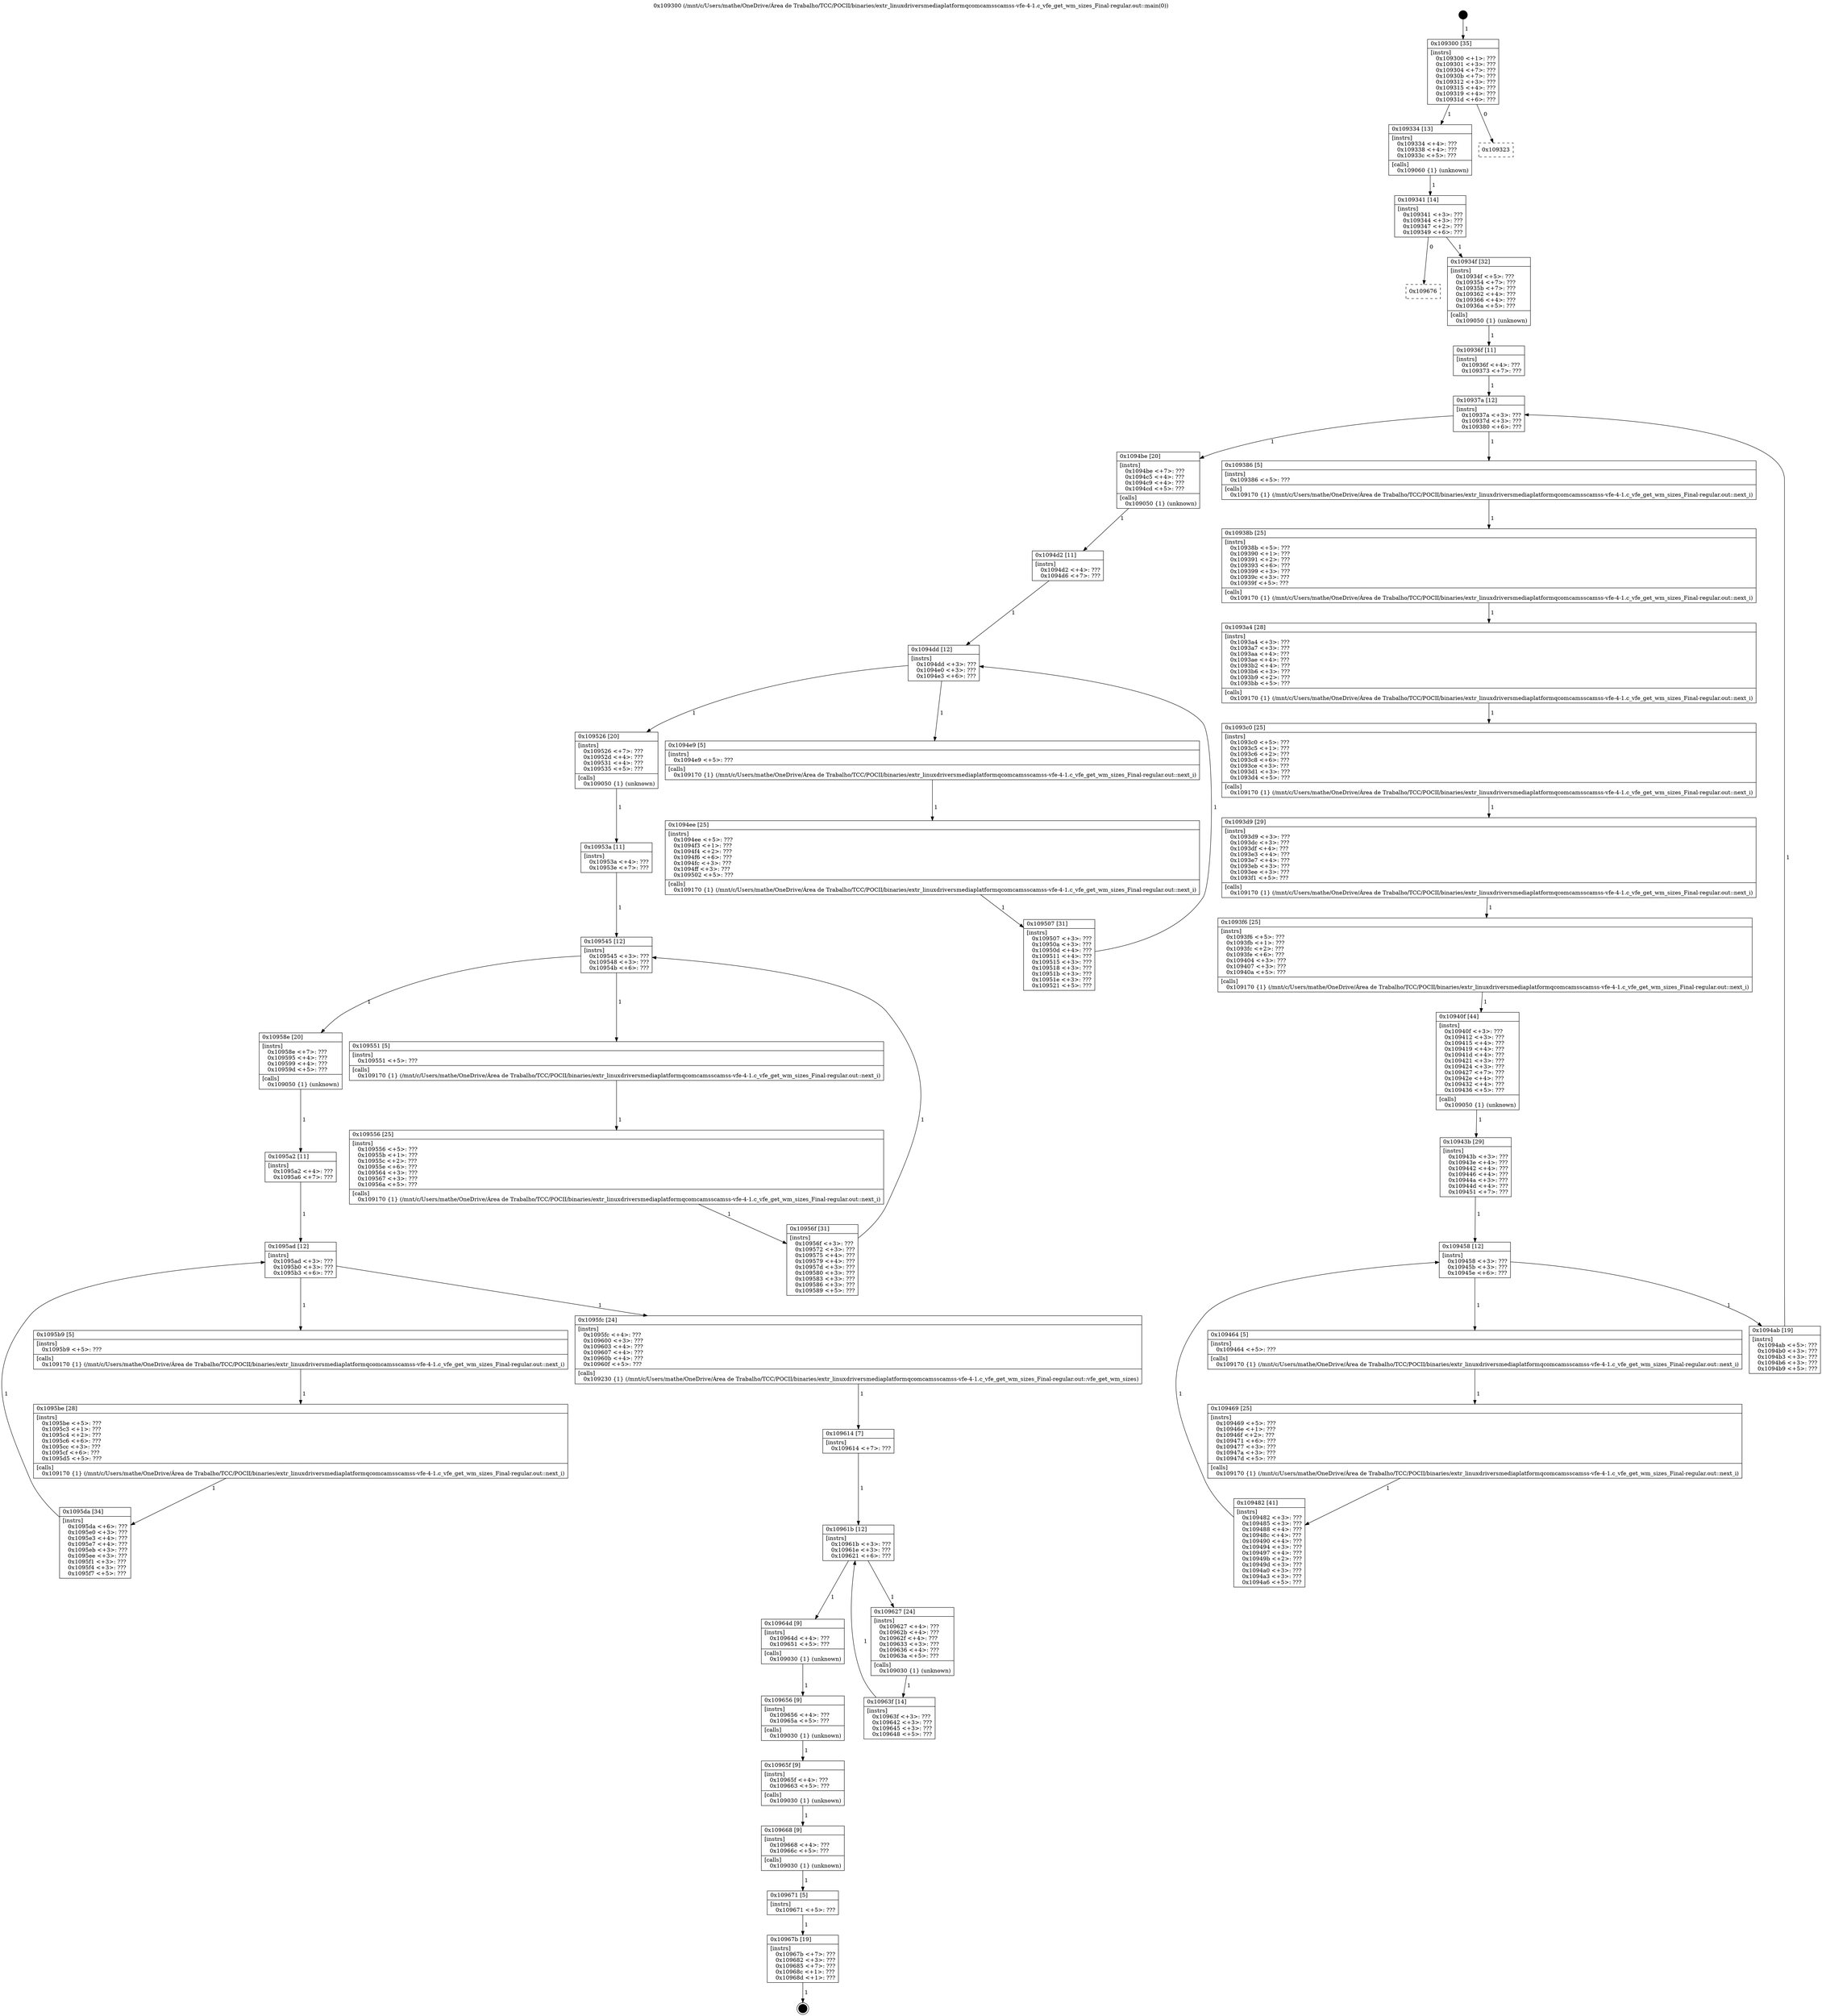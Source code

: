 digraph "0x109300" {
  label = "0x109300 (/mnt/c/Users/mathe/OneDrive/Área de Trabalho/TCC/POCII/binaries/extr_linuxdriversmediaplatformqcomcamsscamss-vfe-4-1.c_vfe_get_wm_sizes_Final-regular.out::main(0))"
  labelloc = "t"
  node[shape=record]

  Entry [label="",width=0.3,height=0.3,shape=circle,fillcolor=black,style=filled]
  "0x109300" [label="{
     0x109300 [35]\l
     | [instrs]\l
     &nbsp;&nbsp;0x109300 \<+1\>: ???\l
     &nbsp;&nbsp;0x109301 \<+3\>: ???\l
     &nbsp;&nbsp;0x109304 \<+7\>: ???\l
     &nbsp;&nbsp;0x10930b \<+7\>: ???\l
     &nbsp;&nbsp;0x109312 \<+3\>: ???\l
     &nbsp;&nbsp;0x109315 \<+4\>: ???\l
     &nbsp;&nbsp;0x109319 \<+4\>: ???\l
     &nbsp;&nbsp;0x10931d \<+6\>: ???\l
  }"]
  "0x109334" [label="{
     0x109334 [13]\l
     | [instrs]\l
     &nbsp;&nbsp;0x109334 \<+4\>: ???\l
     &nbsp;&nbsp;0x109338 \<+4\>: ???\l
     &nbsp;&nbsp;0x10933c \<+5\>: ???\l
     | [calls]\l
     &nbsp;&nbsp;0x109060 \{1\} (unknown)\l
  }"]
  "0x109323" [label="{
     0x109323\l
  }", style=dashed]
  "0x109341" [label="{
     0x109341 [14]\l
     | [instrs]\l
     &nbsp;&nbsp;0x109341 \<+3\>: ???\l
     &nbsp;&nbsp;0x109344 \<+3\>: ???\l
     &nbsp;&nbsp;0x109347 \<+2\>: ???\l
     &nbsp;&nbsp;0x109349 \<+6\>: ???\l
  }"]
  "0x109676" [label="{
     0x109676\l
  }", style=dashed]
  "0x10934f" [label="{
     0x10934f [32]\l
     | [instrs]\l
     &nbsp;&nbsp;0x10934f \<+5\>: ???\l
     &nbsp;&nbsp;0x109354 \<+7\>: ???\l
     &nbsp;&nbsp;0x10935b \<+7\>: ???\l
     &nbsp;&nbsp;0x109362 \<+4\>: ???\l
     &nbsp;&nbsp;0x109366 \<+4\>: ???\l
     &nbsp;&nbsp;0x10936a \<+5\>: ???\l
     | [calls]\l
     &nbsp;&nbsp;0x109050 \{1\} (unknown)\l
  }"]
  Exit [label="",width=0.3,height=0.3,shape=circle,fillcolor=black,style=filled,peripheries=2]
  "0x10937a" [label="{
     0x10937a [12]\l
     | [instrs]\l
     &nbsp;&nbsp;0x10937a \<+3\>: ???\l
     &nbsp;&nbsp;0x10937d \<+3\>: ???\l
     &nbsp;&nbsp;0x109380 \<+6\>: ???\l
  }"]
  "0x1094be" [label="{
     0x1094be [20]\l
     | [instrs]\l
     &nbsp;&nbsp;0x1094be \<+7\>: ???\l
     &nbsp;&nbsp;0x1094c5 \<+4\>: ???\l
     &nbsp;&nbsp;0x1094c9 \<+4\>: ???\l
     &nbsp;&nbsp;0x1094cd \<+5\>: ???\l
     | [calls]\l
     &nbsp;&nbsp;0x109050 \{1\} (unknown)\l
  }"]
  "0x109386" [label="{
     0x109386 [5]\l
     | [instrs]\l
     &nbsp;&nbsp;0x109386 \<+5\>: ???\l
     | [calls]\l
     &nbsp;&nbsp;0x109170 \{1\} (/mnt/c/Users/mathe/OneDrive/Área de Trabalho/TCC/POCII/binaries/extr_linuxdriversmediaplatformqcomcamsscamss-vfe-4-1.c_vfe_get_wm_sizes_Final-regular.out::next_i)\l
  }"]
  "0x10938b" [label="{
     0x10938b [25]\l
     | [instrs]\l
     &nbsp;&nbsp;0x10938b \<+5\>: ???\l
     &nbsp;&nbsp;0x109390 \<+1\>: ???\l
     &nbsp;&nbsp;0x109391 \<+2\>: ???\l
     &nbsp;&nbsp;0x109393 \<+6\>: ???\l
     &nbsp;&nbsp;0x109399 \<+3\>: ???\l
     &nbsp;&nbsp;0x10939c \<+3\>: ???\l
     &nbsp;&nbsp;0x10939f \<+5\>: ???\l
     | [calls]\l
     &nbsp;&nbsp;0x109170 \{1\} (/mnt/c/Users/mathe/OneDrive/Área de Trabalho/TCC/POCII/binaries/extr_linuxdriversmediaplatformqcomcamsscamss-vfe-4-1.c_vfe_get_wm_sizes_Final-regular.out::next_i)\l
  }"]
  "0x1093a4" [label="{
     0x1093a4 [28]\l
     | [instrs]\l
     &nbsp;&nbsp;0x1093a4 \<+3\>: ???\l
     &nbsp;&nbsp;0x1093a7 \<+3\>: ???\l
     &nbsp;&nbsp;0x1093aa \<+4\>: ???\l
     &nbsp;&nbsp;0x1093ae \<+4\>: ???\l
     &nbsp;&nbsp;0x1093b2 \<+4\>: ???\l
     &nbsp;&nbsp;0x1093b6 \<+3\>: ???\l
     &nbsp;&nbsp;0x1093b9 \<+2\>: ???\l
     &nbsp;&nbsp;0x1093bb \<+5\>: ???\l
     | [calls]\l
     &nbsp;&nbsp;0x109170 \{1\} (/mnt/c/Users/mathe/OneDrive/Área de Trabalho/TCC/POCII/binaries/extr_linuxdriversmediaplatformqcomcamsscamss-vfe-4-1.c_vfe_get_wm_sizes_Final-regular.out::next_i)\l
  }"]
  "0x1093c0" [label="{
     0x1093c0 [25]\l
     | [instrs]\l
     &nbsp;&nbsp;0x1093c0 \<+5\>: ???\l
     &nbsp;&nbsp;0x1093c5 \<+1\>: ???\l
     &nbsp;&nbsp;0x1093c6 \<+2\>: ???\l
     &nbsp;&nbsp;0x1093c8 \<+6\>: ???\l
     &nbsp;&nbsp;0x1093ce \<+3\>: ???\l
     &nbsp;&nbsp;0x1093d1 \<+3\>: ???\l
     &nbsp;&nbsp;0x1093d4 \<+5\>: ???\l
     | [calls]\l
     &nbsp;&nbsp;0x109170 \{1\} (/mnt/c/Users/mathe/OneDrive/Área de Trabalho/TCC/POCII/binaries/extr_linuxdriversmediaplatformqcomcamsscamss-vfe-4-1.c_vfe_get_wm_sizes_Final-regular.out::next_i)\l
  }"]
  "0x1093d9" [label="{
     0x1093d9 [29]\l
     | [instrs]\l
     &nbsp;&nbsp;0x1093d9 \<+3\>: ???\l
     &nbsp;&nbsp;0x1093dc \<+3\>: ???\l
     &nbsp;&nbsp;0x1093df \<+4\>: ???\l
     &nbsp;&nbsp;0x1093e3 \<+4\>: ???\l
     &nbsp;&nbsp;0x1093e7 \<+4\>: ???\l
     &nbsp;&nbsp;0x1093eb \<+3\>: ???\l
     &nbsp;&nbsp;0x1093ee \<+3\>: ???\l
     &nbsp;&nbsp;0x1093f1 \<+5\>: ???\l
     | [calls]\l
     &nbsp;&nbsp;0x109170 \{1\} (/mnt/c/Users/mathe/OneDrive/Área de Trabalho/TCC/POCII/binaries/extr_linuxdriversmediaplatformqcomcamsscamss-vfe-4-1.c_vfe_get_wm_sizes_Final-regular.out::next_i)\l
  }"]
  "0x1093f6" [label="{
     0x1093f6 [25]\l
     | [instrs]\l
     &nbsp;&nbsp;0x1093f6 \<+5\>: ???\l
     &nbsp;&nbsp;0x1093fb \<+1\>: ???\l
     &nbsp;&nbsp;0x1093fc \<+2\>: ???\l
     &nbsp;&nbsp;0x1093fe \<+6\>: ???\l
     &nbsp;&nbsp;0x109404 \<+3\>: ???\l
     &nbsp;&nbsp;0x109407 \<+3\>: ???\l
     &nbsp;&nbsp;0x10940a \<+5\>: ???\l
     | [calls]\l
     &nbsp;&nbsp;0x109170 \{1\} (/mnt/c/Users/mathe/OneDrive/Área de Trabalho/TCC/POCII/binaries/extr_linuxdriversmediaplatformqcomcamsscamss-vfe-4-1.c_vfe_get_wm_sizes_Final-regular.out::next_i)\l
  }"]
  "0x10940f" [label="{
     0x10940f [44]\l
     | [instrs]\l
     &nbsp;&nbsp;0x10940f \<+3\>: ???\l
     &nbsp;&nbsp;0x109412 \<+3\>: ???\l
     &nbsp;&nbsp;0x109415 \<+4\>: ???\l
     &nbsp;&nbsp;0x109419 \<+4\>: ???\l
     &nbsp;&nbsp;0x10941d \<+4\>: ???\l
     &nbsp;&nbsp;0x109421 \<+3\>: ???\l
     &nbsp;&nbsp;0x109424 \<+3\>: ???\l
     &nbsp;&nbsp;0x109427 \<+7\>: ???\l
     &nbsp;&nbsp;0x10942e \<+4\>: ???\l
     &nbsp;&nbsp;0x109432 \<+4\>: ???\l
     &nbsp;&nbsp;0x109436 \<+5\>: ???\l
     | [calls]\l
     &nbsp;&nbsp;0x109050 \{1\} (unknown)\l
  }"]
  "0x109458" [label="{
     0x109458 [12]\l
     | [instrs]\l
     &nbsp;&nbsp;0x109458 \<+3\>: ???\l
     &nbsp;&nbsp;0x10945b \<+3\>: ???\l
     &nbsp;&nbsp;0x10945e \<+6\>: ???\l
  }"]
  "0x1094ab" [label="{
     0x1094ab [19]\l
     | [instrs]\l
     &nbsp;&nbsp;0x1094ab \<+5\>: ???\l
     &nbsp;&nbsp;0x1094b0 \<+3\>: ???\l
     &nbsp;&nbsp;0x1094b3 \<+3\>: ???\l
     &nbsp;&nbsp;0x1094b6 \<+3\>: ???\l
     &nbsp;&nbsp;0x1094b9 \<+5\>: ???\l
  }"]
  "0x109464" [label="{
     0x109464 [5]\l
     | [instrs]\l
     &nbsp;&nbsp;0x109464 \<+5\>: ???\l
     | [calls]\l
     &nbsp;&nbsp;0x109170 \{1\} (/mnt/c/Users/mathe/OneDrive/Área de Trabalho/TCC/POCII/binaries/extr_linuxdriversmediaplatformqcomcamsscamss-vfe-4-1.c_vfe_get_wm_sizes_Final-regular.out::next_i)\l
  }"]
  "0x109469" [label="{
     0x109469 [25]\l
     | [instrs]\l
     &nbsp;&nbsp;0x109469 \<+5\>: ???\l
     &nbsp;&nbsp;0x10946e \<+1\>: ???\l
     &nbsp;&nbsp;0x10946f \<+2\>: ???\l
     &nbsp;&nbsp;0x109471 \<+6\>: ???\l
     &nbsp;&nbsp;0x109477 \<+3\>: ???\l
     &nbsp;&nbsp;0x10947a \<+3\>: ???\l
     &nbsp;&nbsp;0x10947d \<+5\>: ???\l
     | [calls]\l
     &nbsp;&nbsp;0x109170 \{1\} (/mnt/c/Users/mathe/OneDrive/Área de Trabalho/TCC/POCII/binaries/extr_linuxdriversmediaplatformqcomcamsscamss-vfe-4-1.c_vfe_get_wm_sizes_Final-regular.out::next_i)\l
  }"]
  "0x109482" [label="{
     0x109482 [41]\l
     | [instrs]\l
     &nbsp;&nbsp;0x109482 \<+3\>: ???\l
     &nbsp;&nbsp;0x109485 \<+3\>: ???\l
     &nbsp;&nbsp;0x109488 \<+4\>: ???\l
     &nbsp;&nbsp;0x10948c \<+4\>: ???\l
     &nbsp;&nbsp;0x109490 \<+4\>: ???\l
     &nbsp;&nbsp;0x109494 \<+3\>: ???\l
     &nbsp;&nbsp;0x109497 \<+4\>: ???\l
     &nbsp;&nbsp;0x10949b \<+2\>: ???\l
     &nbsp;&nbsp;0x10949d \<+3\>: ???\l
     &nbsp;&nbsp;0x1094a0 \<+3\>: ???\l
     &nbsp;&nbsp;0x1094a3 \<+3\>: ???\l
     &nbsp;&nbsp;0x1094a6 \<+5\>: ???\l
  }"]
  "0x10943b" [label="{
     0x10943b [29]\l
     | [instrs]\l
     &nbsp;&nbsp;0x10943b \<+3\>: ???\l
     &nbsp;&nbsp;0x10943e \<+4\>: ???\l
     &nbsp;&nbsp;0x109442 \<+4\>: ???\l
     &nbsp;&nbsp;0x109446 \<+4\>: ???\l
     &nbsp;&nbsp;0x10944a \<+3\>: ???\l
     &nbsp;&nbsp;0x10944d \<+4\>: ???\l
     &nbsp;&nbsp;0x109451 \<+7\>: ???\l
  }"]
  "0x10967b" [label="{
     0x10967b [19]\l
     | [instrs]\l
     &nbsp;&nbsp;0x10967b \<+7\>: ???\l
     &nbsp;&nbsp;0x109682 \<+3\>: ???\l
     &nbsp;&nbsp;0x109685 \<+7\>: ???\l
     &nbsp;&nbsp;0x10968c \<+1\>: ???\l
     &nbsp;&nbsp;0x10968d \<+1\>: ???\l
  }"]
  "0x10936f" [label="{
     0x10936f [11]\l
     | [instrs]\l
     &nbsp;&nbsp;0x10936f \<+4\>: ???\l
     &nbsp;&nbsp;0x109373 \<+7\>: ???\l
  }"]
  "0x1094dd" [label="{
     0x1094dd [12]\l
     | [instrs]\l
     &nbsp;&nbsp;0x1094dd \<+3\>: ???\l
     &nbsp;&nbsp;0x1094e0 \<+3\>: ???\l
     &nbsp;&nbsp;0x1094e3 \<+6\>: ???\l
  }"]
  "0x109526" [label="{
     0x109526 [20]\l
     | [instrs]\l
     &nbsp;&nbsp;0x109526 \<+7\>: ???\l
     &nbsp;&nbsp;0x10952d \<+4\>: ???\l
     &nbsp;&nbsp;0x109531 \<+4\>: ???\l
     &nbsp;&nbsp;0x109535 \<+5\>: ???\l
     | [calls]\l
     &nbsp;&nbsp;0x109050 \{1\} (unknown)\l
  }"]
  "0x1094e9" [label="{
     0x1094e9 [5]\l
     | [instrs]\l
     &nbsp;&nbsp;0x1094e9 \<+5\>: ???\l
     | [calls]\l
     &nbsp;&nbsp;0x109170 \{1\} (/mnt/c/Users/mathe/OneDrive/Área de Trabalho/TCC/POCII/binaries/extr_linuxdriversmediaplatformqcomcamsscamss-vfe-4-1.c_vfe_get_wm_sizes_Final-regular.out::next_i)\l
  }"]
  "0x1094ee" [label="{
     0x1094ee [25]\l
     | [instrs]\l
     &nbsp;&nbsp;0x1094ee \<+5\>: ???\l
     &nbsp;&nbsp;0x1094f3 \<+1\>: ???\l
     &nbsp;&nbsp;0x1094f4 \<+2\>: ???\l
     &nbsp;&nbsp;0x1094f6 \<+6\>: ???\l
     &nbsp;&nbsp;0x1094fc \<+3\>: ???\l
     &nbsp;&nbsp;0x1094ff \<+3\>: ???\l
     &nbsp;&nbsp;0x109502 \<+5\>: ???\l
     | [calls]\l
     &nbsp;&nbsp;0x109170 \{1\} (/mnt/c/Users/mathe/OneDrive/Área de Trabalho/TCC/POCII/binaries/extr_linuxdriversmediaplatformqcomcamsscamss-vfe-4-1.c_vfe_get_wm_sizes_Final-regular.out::next_i)\l
  }"]
  "0x109507" [label="{
     0x109507 [31]\l
     | [instrs]\l
     &nbsp;&nbsp;0x109507 \<+3\>: ???\l
     &nbsp;&nbsp;0x10950a \<+3\>: ???\l
     &nbsp;&nbsp;0x10950d \<+4\>: ???\l
     &nbsp;&nbsp;0x109511 \<+4\>: ???\l
     &nbsp;&nbsp;0x109515 \<+3\>: ???\l
     &nbsp;&nbsp;0x109518 \<+3\>: ???\l
     &nbsp;&nbsp;0x10951b \<+3\>: ???\l
     &nbsp;&nbsp;0x10951e \<+3\>: ???\l
     &nbsp;&nbsp;0x109521 \<+5\>: ???\l
  }"]
  "0x1094d2" [label="{
     0x1094d2 [11]\l
     | [instrs]\l
     &nbsp;&nbsp;0x1094d2 \<+4\>: ???\l
     &nbsp;&nbsp;0x1094d6 \<+7\>: ???\l
  }"]
  "0x109545" [label="{
     0x109545 [12]\l
     | [instrs]\l
     &nbsp;&nbsp;0x109545 \<+3\>: ???\l
     &nbsp;&nbsp;0x109548 \<+3\>: ???\l
     &nbsp;&nbsp;0x10954b \<+6\>: ???\l
  }"]
  "0x10958e" [label="{
     0x10958e [20]\l
     | [instrs]\l
     &nbsp;&nbsp;0x10958e \<+7\>: ???\l
     &nbsp;&nbsp;0x109595 \<+4\>: ???\l
     &nbsp;&nbsp;0x109599 \<+4\>: ???\l
     &nbsp;&nbsp;0x10959d \<+5\>: ???\l
     | [calls]\l
     &nbsp;&nbsp;0x109050 \{1\} (unknown)\l
  }"]
  "0x109551" [label="{
     0x109551 [5]\l
     | [instrs]\l
     &nbsp;&nbsp;0x109551 \<+5\>: ???\l
     | [calls]\l
     &nbsp;&nbsp;0x109170 \{1\} (/mnt/c/Users/mathe/OneDrive/Área de Trabalho/TCC/POCII/binaries/extr_linuxdriversmediaplatformqcomcamsscamss-vfe-4-1.c_vfe_get_wm_sizes_Final-regular.out::next_i)\l
  }"]
  "0x109556" [label="{
     0x109556 [25]\l
     | [instrs]\l
     &nbsp;&nbsp;0x109556 \<+5\>: ???\l
     &nbsp;&nbsp;0x10955b \<+1\>: ???\l
     &nbsp;&nbsp;0x10955c \<+2\>: ???\l
     &nbsp;&nbsp;0x10955e \<+6\>: ???\l
     &nbsp;&nbsp;0x109564 \<+3\>: ???\l
     &nbsp;&nbsp;0x109567 \<+3\>: ???\l
     &nbsp;&nbsp;0x10956a \<+5\>: ???\l
     | [calls]\l
     &nbsp;&nbsp;0x109170 \{1\} (/mnt/c/Users/mathe/OneDrive/Área de Trabalho/TCC/POCII/binaries/extr_linuxdriversmediaplatformqcomcamsscamss-vfe-4-1.c_vfe_get_wm_sizes_Final-regular.out::next_i)\l
  }"]
  "0x10956f" [label="{
     0x10956f [31]\l
     | [instrs]\l
     &nbsp;&nbsp;0x10956f \<+3\>: ???\l
     &nbsp;&nbsp;0x109572 \<+3\>: ???\l
     &nbsp;&nbsp;0x109575 \<+4\>: ???\l
     &nbsp;&nbsp;0x109579 \<+4\>: ???\l
     &nbsp;&nbsp;0x10957d \<+3\>: ???\l
     &nbsp;&nbsp;0x109580 \<+3\>: ???\l
     &nbsp;&nbsp;0x109583 \<+3\>: ???\l
     &nbsp;&nbsp;0x109586 \<+3\>: ???\l
     &nbsp;&nbsp;0x109589 \<+5\>: ???\l
  }"]
  "0x10953a" [label="{
     0x10953a [11]\l
     | [instrs]\l
     &nbsp;&nbsp;0x10953a \<+4\>: ???\l
     &nbsp;&nbsp;0x10953e \<+7\>: ???\l
  }"]
  "0x1095ad" [label="{
     0x1095ad [12]\l
     | [instrs]\l
     &nbsp;&nbsp;0x1095ad \<+3\>: ???\l
     &nbsp;&nbsp;0x1095b0 \<+3\>: ???\l
     &nbsp;&nbsp;0x1095b3 \<+6\>: ???\l
  }"]
  "0x1095fc" [label="{
     0x1095fc [24]\l
     | [instrs]\l
     &nbsp;&nbsp;0x1095fc \<+4\>: ???\l
     &nbsp;&nbsp;0x109600 \<+3\>: ???\l
     &nbsp;&nbsp;0x109603 \<+4\>: ???\l
     &nbsp;&nbsp;0x109607 \<+4\>: ???\l
     &nbsp;&nbsp;0x10960b \<+4\>: ???\l
     &nbsp;&nbsp;0x10960f \<+5\>: ???\l
     | [calls]\l
     &nbsp;&nbsp;0x109230 \{1\} (/mnt/c/Users/mathe/OneDrive/Área de Trabalho/TCC/POCII/binaries/extr_linuxdriversmediaplatformqcomcamsscamss-vfe-4-1.c_vfe_get_wm_sizes_Final-regular.out::vfe_get_wm_sizes)\l
  }"]
  "0x1095b9" [label="{
     0x1095b9 [5]\l
     | [instrs]\l
     &nbsp;&nbsp;0x1095b9 \<+5\>: ???\l
     | [calls]\l
     &nbsp;&nbsp;0x109170 \{1\} (/mnt/c/Users/mathe/OneDrive/Área de Trabalho/TCC/POCII/binaries/extr_linuxdriversmediaplatformqcomcamsscamss-vfe-4-1.c_vfe_get_wm_sizes_Final-regular.out::next_i)\l
  }"]
  "0x1095be" [label="{
     0x1095be [28]\l
     | [instrs]\l
     &nbsp;&nbsp;0x1095be \<+5\>: ???\l
     &nbsp;&nbsp;0x1095c3 \<+1\>: ???\l
     &nbsp;&nbsp;0x1095c4 \<+2\>: ???\l
     &nbsp;&nbsp;0x1095c6 \<+6\>: ???\l
     &nbsp;&nbsp;0x1095cc \<+3\>: ???\l
     &nbsp;&nbsp;0x1095cf \<+6\>: ???\l
     &nbsp;&nbsp;0x1095d5 \<+5\>: ???\l
     | [calls]\l
     &nbsp;&nbsp;0x109170 \{1\} (/mnt/c/Users/mathe/OneDrive/Área de Trabalho/TCC/POCII/binaries/extr_linuxdriversmediaplatformqcomcamsscamss-vfe-4-1.c_vfe_get_wm_sizes_Final-regular.out::next_i)\l
  }"]
  "0x1095da" [label="{
     0x1095da [34]\l
     | [instrs]\l
     &nbsp;&nbsp;0x1095da \<+6\>: ???\l
     &nbsp;&nbsp;0x1095e0 \<+3\>: ???\l
     &nbsp;&nbsp;0x1095e3 \<+4\>: ???\l
     &nbsp;&nbsp;0x1095e7 \<+4\>: ???\l
     &nbsp;&nbsp;0x1095eb \<+3\>: ???\l
     &nbsp;&nbsp;0x1095ee \<+3\>: ???\l
     &nbsp;&nbsp;0x1095f1 \<+3\>: ???\l
     &nbsp;&nbsp;0x1095f4 \<+3\>: ???\l
     &nbsp;&nbsp;0x1095f7 \<+5\>: ???\l
  }"]
  "0x1095a2" [label="{
     0x1095a2 [11]\l
     | [instrs]\l
     &nbsp;&nbsp;0x1095a2 \<+4\>: ???\l
     &nbsp;&nbsp;0x1095a6 \<+7\>: ???\l
  }"]
  "0x10961b" [label="{
     0x10961b [12]\l
     | [instrs]\l
     &nbsp;&nbsp;0x10961b \<+3\>: ???\l
     &nbsp;&nbsp;0x10961e \<+3\>: ???\l
     &nbsp;&nbsp;0x109621 \<+6\>: ???\l
  }"]
  "0x10964d" [label="{
     0x10964d [9]\l
     | [instrs]\l
     &nbsp;&nbsp;0x10964d \<+4\>: ???\l
     &nbsp;&nbsp;0x109651 \<+5\>: ???\l
     | [calls]\l
     &nbsp;&nbsp;0x109030 \{1\} (unknown)\l
  }"]
  "0x109627" [label="{
     0x109627 [24]\l
     | [instrs]\l
     &nbsp;&nbsp;0x109627 \<+4\>: ???\l
     &nbsp;&nbsp;0x10962b \<+4\>: ???\l
     &nbsp;&nbsp;0x10962f \<+4\>: ???\l
     &nbsp;&nbsp;0x109633 \<+3\>: ???\l
     &nbsp;&nbsp;0x109636 \<+4\>: ???\l
     &nbsp;&nbsp;0x10963a \<+5\>: ???\l
     | [calls]\l
     &nbsp;&nbsp;0x109030 \{1\} (unknown)\l
  }"]
  "0x10963f" [label="{
     0x10963f [14]\l
     | [instrs]\l
     &nbsp;&nbsp;0x10963f \<+3\>: ???\l
     &nbsp;&nbsp;0x109642 \<+3\>: ???\l
     &nbsp;&nbsp;0x109645 \<+3\>: ???\l
     &nbsp;&nbsp;0x109648 \<+5\>: ???\l
  }"]
  "0x109614" [label="{
     0x109614 [7]\l
     | [instrs]\l
     &nbsp;&nbsp;0x109614 \<+7\>: ???\l
  }"]
  "0x109656" [label="{
     0x109656 [9]\l
     | [instrs]\l
     &nbsp;&nbsp;0x109656 \<+4\>: ???\l
     &nbsp;&nbsp;0x10965a \<+5\>: ???\l
     | [calls]\l
     &nbsp;&nbsp;0x109030 \{1\} (unknown)\l
  }"]
  "0x10965f" [label="{
     0x10965f [9]\l
     | [instrs]\l
     &nbsp;&nbsp;0x10965f \<+4\>: ???\l
     &nbsp;&nbsp;0x109663 \<+5\>: ???\l
     | [calls]\l
     &nbsp;&nbsp;0x109030 \{1\} (unknown)\l
  }"]
  "0x109668" [label="{
     0x109668 [9]\l
     | [instrs]\l
     &nbsp;&nbsp;0x109668 \<+4\>: ???\l
     &nbsp;&nbsp;0x10966c \<+5\>: ???\l
     | [calls]\l
     &nbsp;&nbsp;0x109030 \{1\} (unknown)\l
  }"]
  "0x109671" [label="{
     0x109671 [5]\l
     | [instrs]\l
     &nbsp;&nbsp;0x109671 \<+5\>: ???\l
  }"]
  Entry -> "0x109300" [label=" 1"]
  "0x109300" -> "0x109334" [label=" 1"]
  "0x109300" -> "0x109323" [label=" 0"]
  "0x109334" -> "0x109341" [label=" 1"]
  "0x109341" -> "0x109676" [label=" 0"]
  "0x109341" -> "0x10934f" [label=" 1"]
  "0x10967b" -> Exit [label=" 1"]
  "0x10934f" -> "0x10936f" [label=" 1"]
  "0x10937a" -> "0x1094be" [label=" 1"]
  "0x10937a" -> "0x109386" [label=" 1"]
  "0x109386" -> "0x10938b" [label=" 1"]
  "0x10938b" -> "0x1093a4" [label=" 1"]
  "0x1093a4" -> "0x1093c0" [label=" 1"]
  "0x1093c0" -> "0x1093d9" [label=" 1"]
  "0x1093d9" -> "0x1093f6" [label=" 1"]
  "0x1093f6" -> "0x10940f" [label=" 1"]
  "0x10940f" -> "0x10943b" [label=" 1"]
  "0x109458" -> "0x1094ab" [label=" 1"]
  "0x109458" -> "0x109464" [label=" 1"]
  "0x109464" -> "0x109469" [label=" 1"]
  "0x109469" -> "0x109482" [label=" 1"]
  "0x10943b" -> "0x109458" [label=" 1"]
  "0x109482" -> "0x109458" [label=" 1"]
  "0x109671" -> "0x10967b" [label=" 1"]
  "0x10936f" -> "0x10937a" [label=" 1"]
  "0x1094ab" -> "0x10937a" [label=" 1"]
  "0x1094be" -> "0x1094d2" [label=" 1"]
  "0x1094dd" -> "0x109526" [label=" 1"]
  "0x1094dd" -> "0x1094e9" [label=" 1"]
  "0x1094e9" -> "0x1094ee" [label=" 1"]
  "0x1094ee" -> "0x109507" [label=" 1"]
  "0x1094d2" -> "0x1094dd" [label=" 1"]
  "0x109507" -> "0x1094dd" [label=" 1"]
  "0x109526" -> "0x10953a" [label=" 1"]
  "0x109545" -> "0x10958e" [label=" 1"]
  "0x109545" -> "0x109551" [label=" 1"]
  "0x109551" -> "0x109556" [label=" 1"]
  "0x109556" -> "0x10956f" [label=" 1"]
  "0x10953a" -> "0x109545" [label=" 1"]
  "0x10956f" -> "0x109545" [label=" 1"]
  "0x10958e" -> "0x1095a2" [label=" 1"]
  "0x1095ad" -> "0x1095fc" [label=" 1"]
  "0x1095ad" -> "0x1095b9" [label=" 1"]
  "0x1095b9" -> "0x1095be" [label=" 1"]
  "0x1095be" -> "0x1095da" [label=" 1"]
  "0x1095a2" -> "0x1095ad" [label=" 1"]
  "0x1095da" -> "0x1095ad" [label=" 1"]
  "0x1095fc" -> "0x109614" [label=" 1"]
  "0x10961b" -> "0x10964d" [label=" 1"]
  "0x10961b" -> "0x109627" [label=" 1"]
  "0x109627" -> "0x10963f" [label=" 1"]
  "0x109614" -> "0x10961b" [label=" 1"]
  "0x10963f" -> "0x10961b" [label=" 1"]
  "0x10964d" -> "0x109656" [label=" 1"]
  "0x109656" -> "0x10965f" [label=" 1"]
  "0x10965f" -> "0x109668" [label=" 1"]
  "0x109668" -> "0x109671" [label=" 1"]
}
